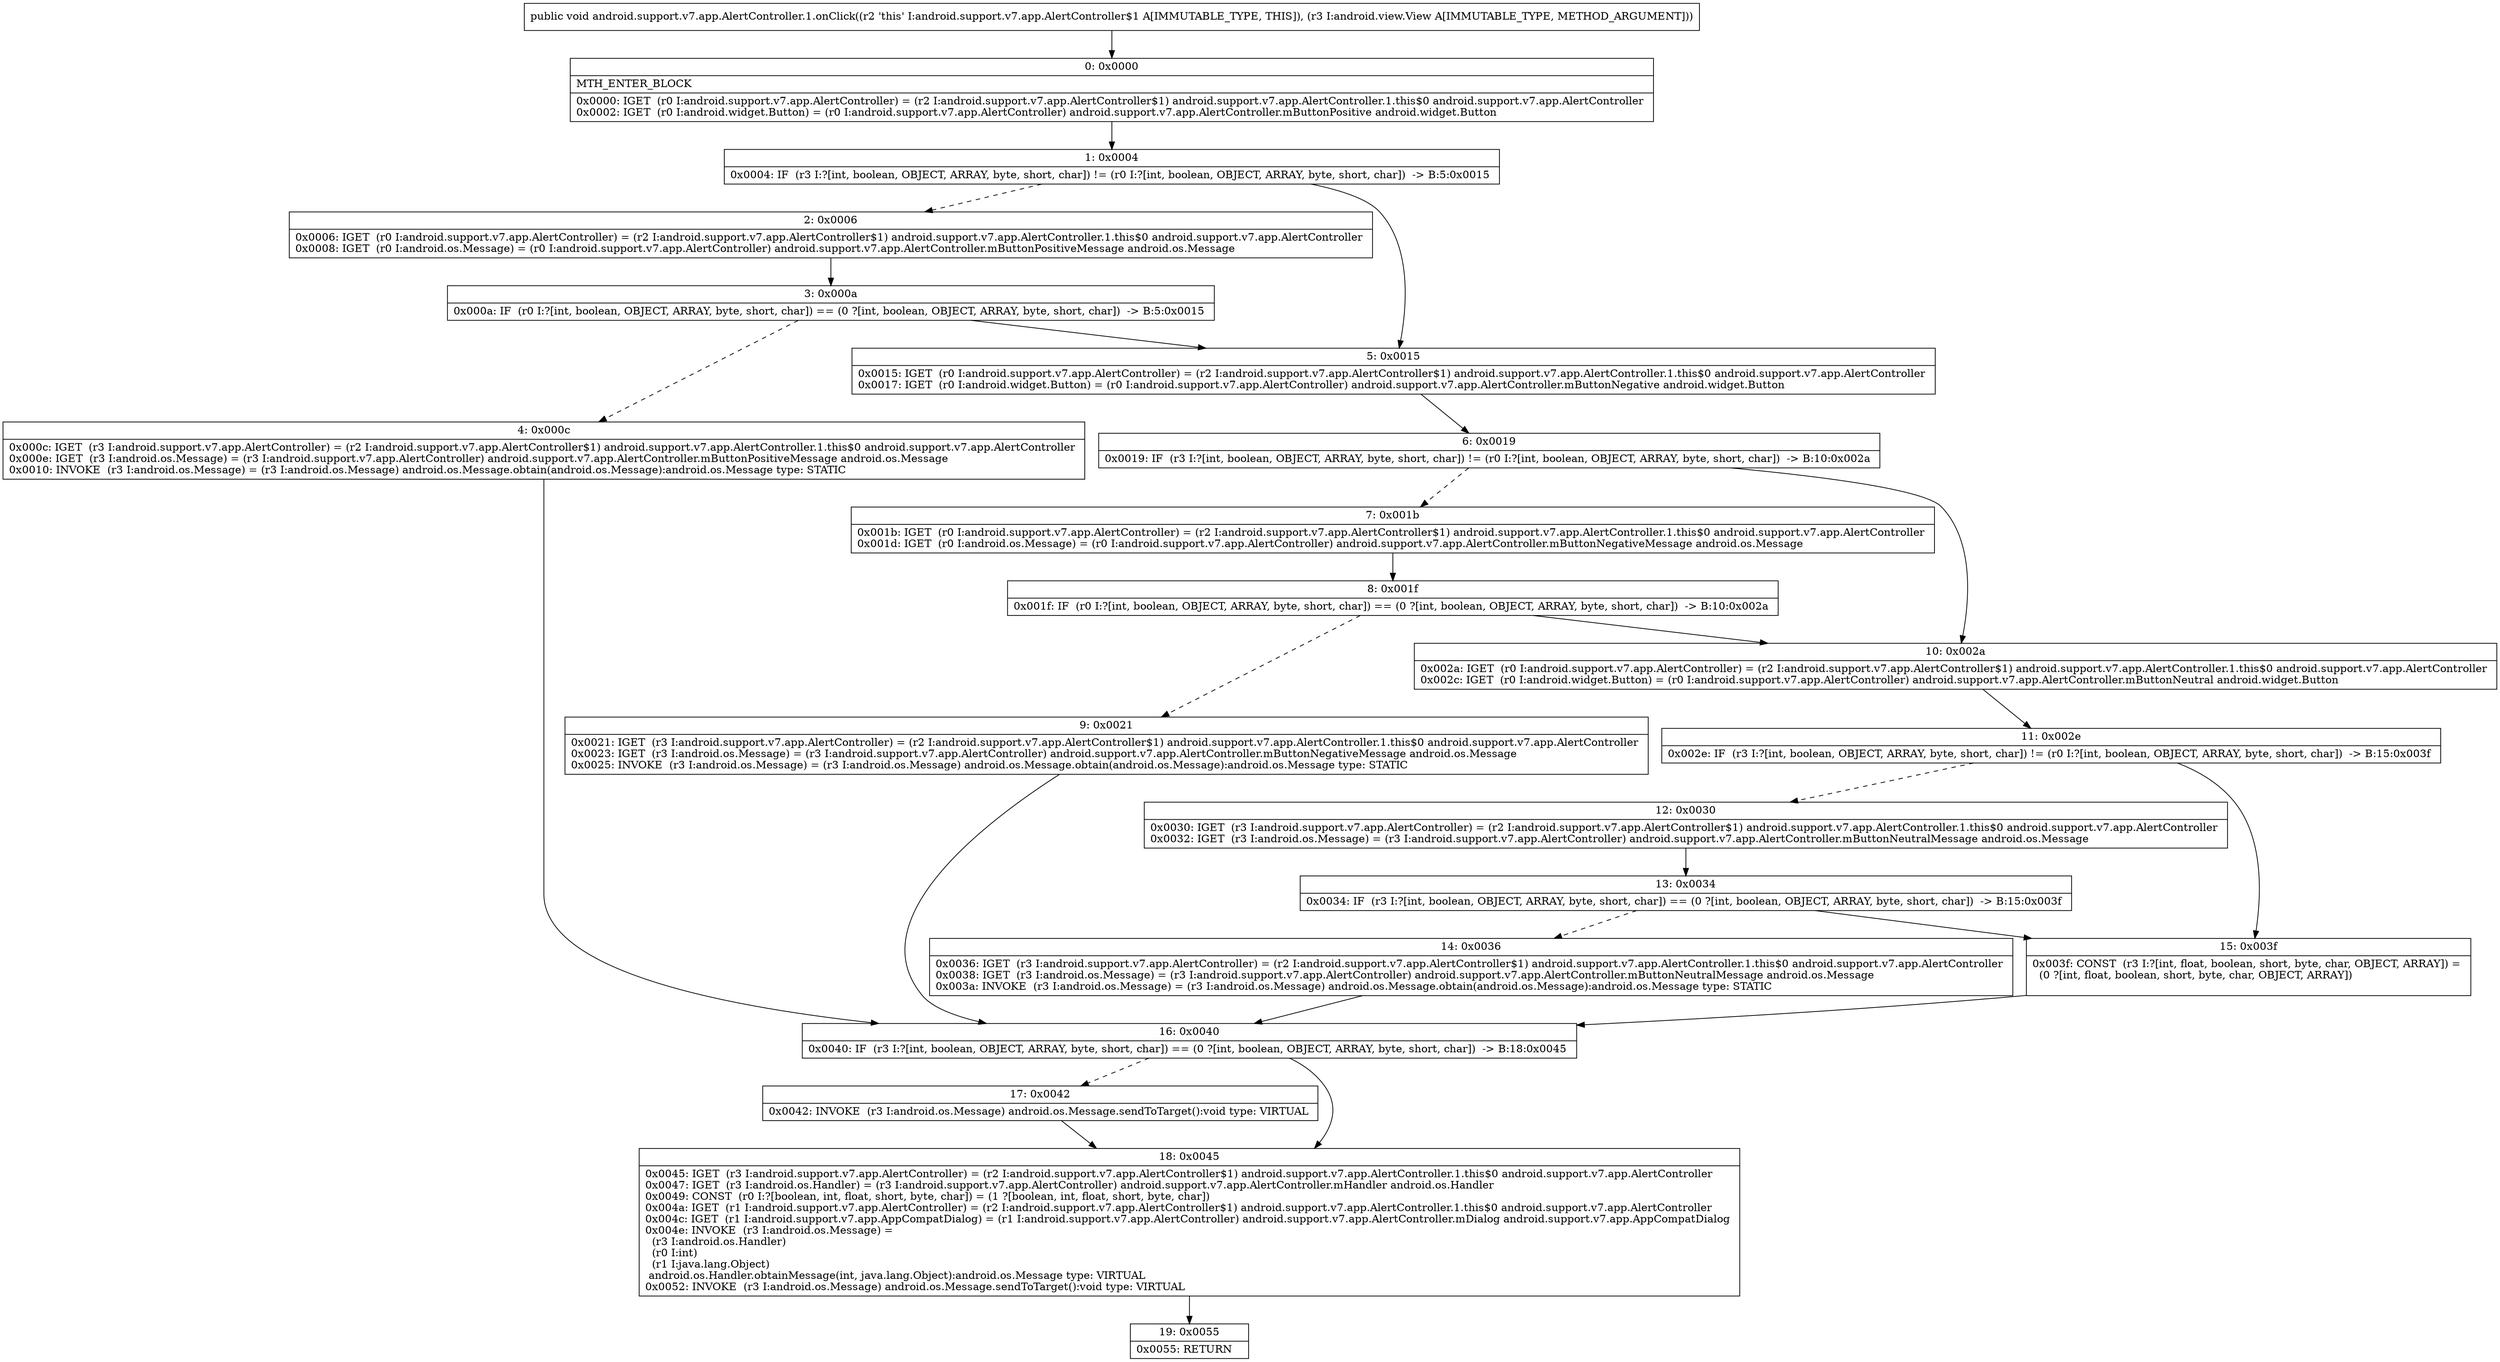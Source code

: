 digraph "CFG forandroid.support.v7.app.AlertController.1.onClick(Landroid\/view\/View;)V" {
Node_0 [shape=record,label="{0\:\ 0x0000|MTH_ENTER_BLOCK\l|0x0000: IGET  (r0 I:android.support.v7.app.AlertController) = (r2 I:android.support.v7.app.AlertController$1) android.support.v7.app.AlertController.1.this$0 android.support.v7.app.AlertController \l0x0002: IGET  (r0 I:android.widget.Button) = (r0 I:android.support.v7.app.AlertController) android.support.v7.app.AlertController.mButtonPositive android.widget.Button \l}"];
Node_1 [shape=record,label="{1\:\ 0x0004|0x0004: IF  (r3 I:?[int, boolean, OBJECT, ARRAY, byte, short, char]) != (r0 I:?[int, boolean, OBJECT, ARRAY, byte, short, char])  \-\> B:5:0x0015 \l}"];
Node_2 [shape=record,label="{2\:\ 0x0006|0x0006: IGET  (r0 I:android.support.v7.app.AlertController) = (r2 I:android.support.v7.app.AlertController$1) android.support.v7.app.AlertController.1.this$0 android.support.v7.app.AlertController \l0x0008: IGET  (r0 I:android.os.Message) = (r0 I:android.support.v7.app.AlertController) android.support.v7.app.AlertController.mButtonPositiveMessage android.os.Message \l}"];
Node_3 [shape=record,label="{3\:\ 0x000a|0x000a: IF  (r0 I:?[int, boolean, OBJECT, ARRAY, byte, short, char]) == (0 ?[int, boolean, OBJECT, ARRAY, byte, short, char])  \-\> B:5:0x0015 \l}"];
Node_4 [shape=record,label="{4\:\ 0x000c|0x000c: IGET  (r3 I:android.support.v7.app.AlertController) = (r2 I:android.support.v7.app.AlertController$1) android.support.v7.app.AlertController.1.this$0 android.support.v7.app.AlertController \l0x000e: IGET  (r3 I:android.os.Message) = (r3 I:android.support.v7.app.AlertController) android.support.v7.app.AlertController.mButtonPositiveMessage android.os.Message \l0x0010: INVOKE  (r3 I:android.os.Message) = (r3 I:android.os.Message) android.os.Message.obtain(android.os.Message):android.os.Message type: STATIC \l}"];
Node_5 [shape=record,label="{5\:\ 0x0015|0x0015: IGET  (r0 I:android.support.v7.app.AlertController) = (r2 I:android.support.v7.app.AlertController$1) android.support.v7.app.AlertController.1.this$0 android.support.v7.app.AlertController \l0x0017: IGET  (r0 I:android.widget.Button) = (r0 I:android.support.v7.app.AlertController) android.support.v7.app.AlertController.mButtonNegative android.widget.Button \l}"];
Node_6 [shape=record,label="{6\:\ 0x0019|0x0019: IF  (r3 I:?[int, boolean, OBJECT, ARRAY, byte, short, char]) != (r0 I:?[int, boolean, OBJECT, ARRAY, byte, short, char])  \-\> B:10:0x002a \l}"];
Node_7 [shape=record,label="{7\:\ 0x001b|0x001b: IGET  (r0 I:android.support.v7.app.AlertController) = (r2 I:android.support.v7.app.AlertController$1) android.support.v7.app.AlertController.1.this$0 android.support.v7.app.AlertController \l0x001d: IGET  (r0 I:android.os.Message) = (r0 I:android.support.v7.app.AlertController) android.support.v7.app.AlertController.mButtonNegativeMessage android.os.Message \l}"];
Node_8 [shape=record,label="{8\:\ 0x001f|0x001f: IF  (r0 I:?[int, boolean, OBJECT, ARRAY, byte, short, char]) == (0 ?[int, boolean, OBJECT, ARRAY, byte, short, char])  \-\> B:10:0x002a \l}"];
Node_9 [shape=record,label="{9\:\ 0x0021|0x0021: IGET  (r3 I:android.support.v7.app.AlertController) = (r2 I:android.support.v7.app.AlertController$1) android.support.v7.app.AlertController.1.this$0 android.support.v7.app.AlertController \l0x0023: IGET  (r3 I:android.os.Message) = (r3 I:android.support.v7.app.AlertController) android.support.v7.app.AlertController.mButtonNegativeMessage android.os.Message \l0x0025: INVOKE  (r3 I:android.os.Message) = (r3 I:android.os.Message) android.os.Message.obtain(android.os.Message):android.os.Message type: STATIC \l}"];
Node_10 [shape=record,label="{10\:\ 0x002a|0x002a: IGET  (r0 I:android.support.v7.app.AlertController) = (r2 I:android.support.v7.app.AlertController$1) android.support.v7.app.AlertController.1.this$0 android.support.v7.app.AlertController \l0x002c: IGET  (r0 I:android.widget.Button) = (r0 I:android.support.v7.app.AlertController) android.support.v7.app.AlertController.mButtonNeutral android.widget.Button \l}"];
Node_11 [shape=record,label="{11\:\ 0x002e|0x002e: IF  (r3 I:?[int, boolean, OBJECT, ARRAY, byte, short, char]) != (r0 I:?[int, boolean, OBJECT, ARRAY, byte, short, char])  \-\> B:15:0x003f \l}"];
Node_12 [shape=record,label="{12\:\ 0x0030|0x0030: IGET  (r3 I:android.support.v7.app.AlertController) = (r2 I:android.support.v7.app.AlertController$1) android.support.v7.app.AlertController.1.this$0 android.support.v7.app.AlertController \l0x0032: IGET  (r3 I:android.os.Message) = (r3 I:android.support.v7.app.AlertController) android.support.v7.app.AlertController.mButtonNeutralMessage android.os.Message \l}"];
Node_13 [shape=record,label="{13\:\ 0x0034|0x0034: IF  (r3 I:?[int, boolean, OBJECT, ARRAY, byte, short, char]) == (0 ?[int, boolean, OBJECT, ARRAY, byte, short, char])  \-\> B:15:0x003f \l}"];
Node_14 [shape=record,label="{14\:\ 0x0036|0x0036: IGET  (r3 I:android.support.v7.app.AlertController) = (r2 I:android.support.v7.app.AlertController$1) android.support.v7.app.AlertController.1.this$0 android.support.v7.app.AlertController \l0x0038: IGET  (r3 I:android.os.Message) = (r3 I:android.support.v7.app.AlertController) android.support.v7.app.AlertController.mButtonNeutralMessage android.os.Message \l0x003a: INVOKE  (r3 I:android.os.Message) = (r3 I:android.os.Message) android.os.Message.obtain(android.os.Message):android.os.Message type: STATIC \l}"];
Node_15 [shape=record,label="{15\:\ 0x003f|0x003f: CONST  (r3 I:?[int, float, boolean, short, byte, char, OBJECT, ARRAY]) = \l  (0 ?[int, float, boolean, short, byte, char, OBJECT, ARRAY])\l \l}"];
Node_16 [shape=record,label="{16\:\ 0x0040|0x0040: IF  (r3 I:?[int, boolean, OBJECT, ARRAY, byte, short, char]) == (0 ?[int, boolean, OBJECT, ARRAY, byte, short, char])  \-\> B:18:0x0045 \l}"];
Node_17 [shape=record,label="{17\:\ 0x0042|0x0042: INVOKE  (r3 I:android.os.Message) android.os.Message.sendToTarget():void type: VIRTUAL \l}"];
Node_18 [shape=record,label="{18\:\ 0x0045|0x0045: IGET  (r3 I:android.support.v7.app.AlertController) = (r2 I:android.support.v7.app.AlertController$1) android.support.v7.app.AlertController.1.this$0 android.support.v7.app.AlertController \l0x0047: IGET  (r3 I:android.os.Handler) = (r3 I:android.support.v7.app.AlertController) android.support.v7.app.AlertController.mHandler android.os.Handler \l0x0049: CONST  (r0 I:?[boolean, int, float, short, byte, char]) = (1 ?[boolean, int, float, short, byte, char]) \l0x004a: IGET  (r1 I:android.support.v7.app.AlertController) = (r2 I:android.support.v7.app.AlertController$1) android.support.v7.app.AlertController.1.this$0 android.support.v7.app.AlertController \l0x004c: IGET  (r1 I:android.support.v7.app.AppCompatDialog) = (r1 I:android.support.v7.app.AlertController) android.support.v7.app.AlertController.mDialog android.support.v7.app.AppCompatDialog \l0x004e: INVOKE  (r3 I:android.os.Message) = \l  (r3 I:android.os.Handler)\l  (r0 I:int)\l  (r1 I:java.lang.Object)\l android.os.Handler.obtainMessage(int, java.lang.Object):android.os.Message type: VIRTUAL \l0x0052: INVOKE  (r3 I:android.os.Message) android.os.Message.sendToTarget():void type: VIRTUAL \l}"];
Node_19 [shape=record,label="{19\:\ 0x0055|0x0055: RETURN   \l}"];
MethodNode[shape=record,label="{public void android.support.v7.app.AlertController.1.onClick((r2 'this' I:android.support.v7.app.AlertController$1 A[IMMUTABLE_TYPE, THIS]), (r3 I:android.view.View A[IMMUTABLE_TYPE, METHOD_ARGUMENT])) }"];
MethodNode -> Node_0;
Node_0 -> Node_1;
Node_1 -> Node_2[style=dashed];
Node_1 -> Node_5;
Node_2 -> Node_3;
Node_3 -> Node_4[style=dashed];
Node_3 -> Node_5;
Node_4 -> Node_16;
Node_5 -> Node_6;
Node_6 -> Node_7[style=dashed];
Node_6 -> Node_10;
Node_7 -> Node_8;
Node_8 -> Node_9[style=dashed];
Node_8 -> Node_10;
Node_9 -> Node_16;
Node_10 -> Node_11;
Node_11 -> Node_12[style=dashed];
Node_11 -> Node_15;
Node_12 -> Node_13;
Node_13 -> Node_14[style=dashed];
Node_13 -> Node_15;
Node_14 -> Node_16;
Node_15 -> Node_16;
Node_16 -> Node_17[style=dashed];
Node_16 -> Node_18;
Node_17 -> Node_18;
Node_18 -> Node_19;
}

